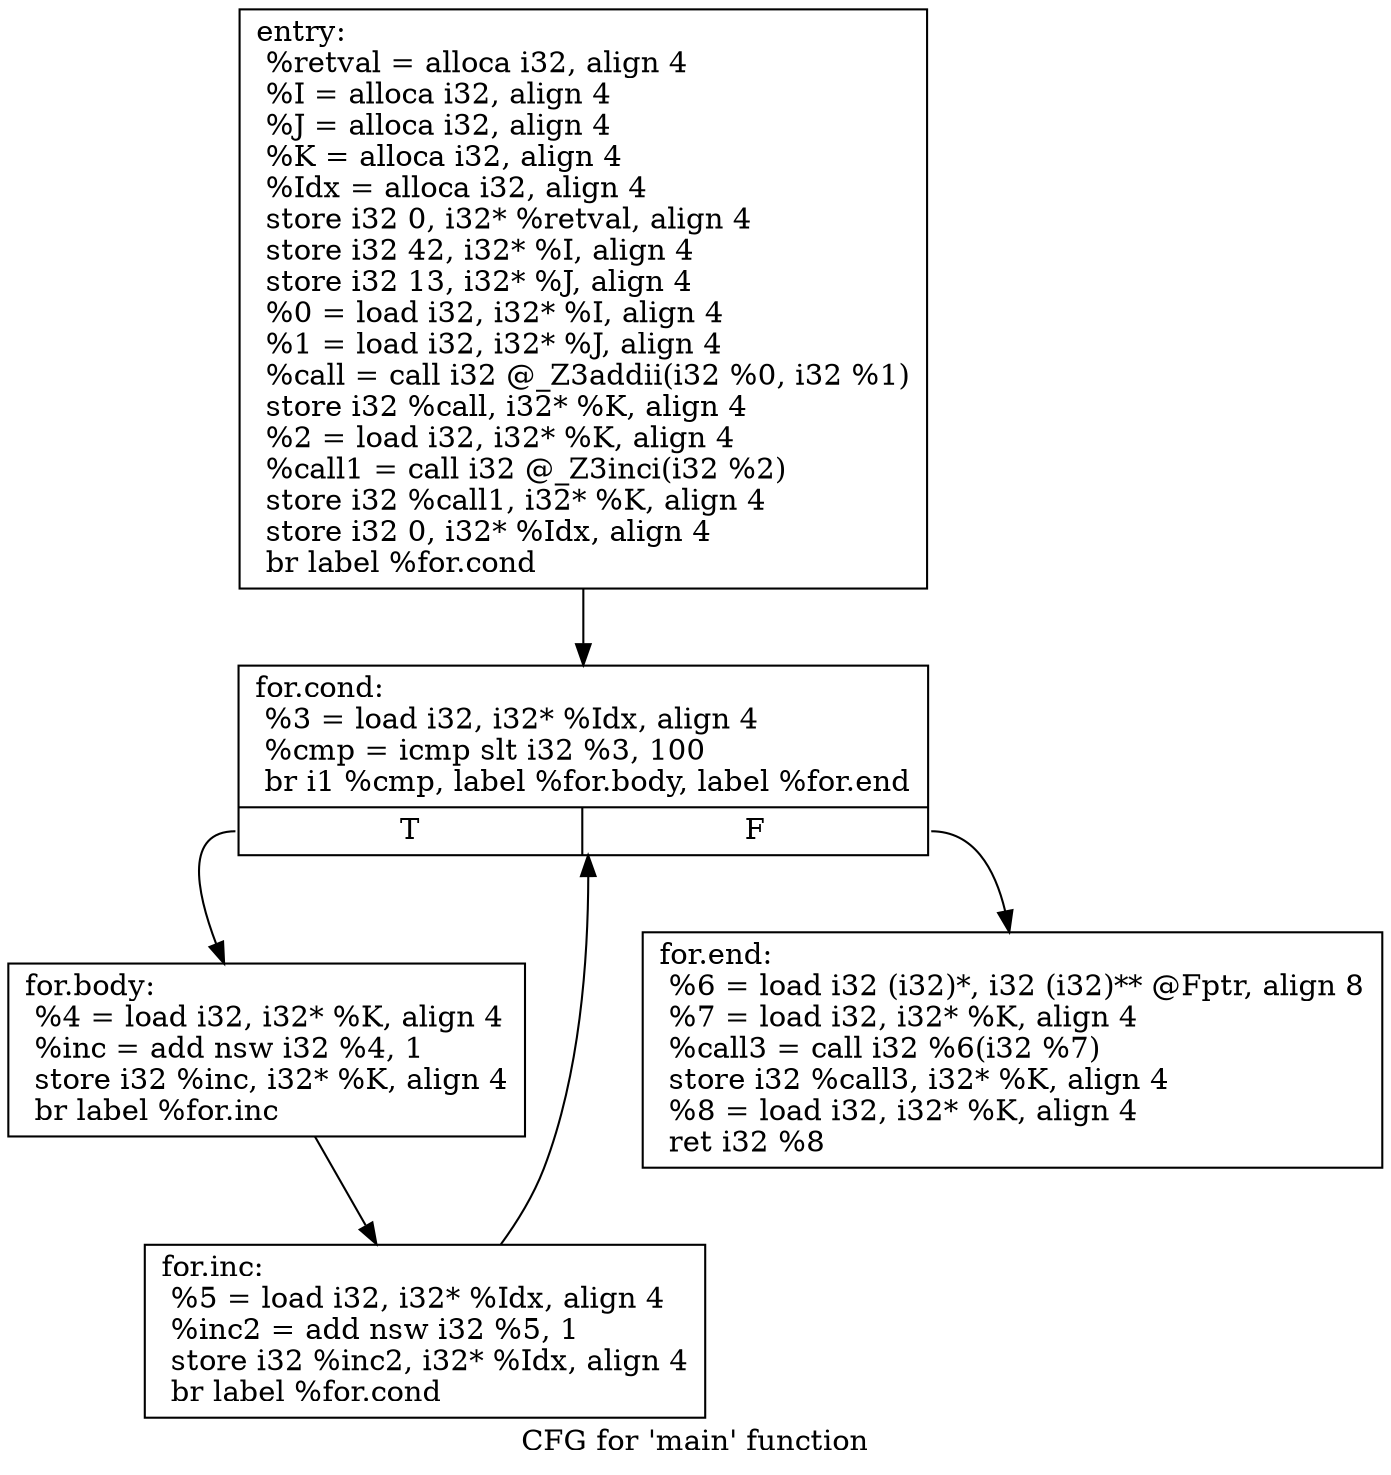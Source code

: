 digraph "CFG for 'main' function" {
	label="CFG for 'main' function";

	Node0x1a88d50 [shape=record,label="{entry:\l  %retval = alloca i32, align 4\l  %I = alloca i32, align 4\l  %J = alloca i32, align 4\l  %K = alloca i32, align 4\l  %Idx = alloca i32, align 4\l  store i32 0, i32* %retval, align 4\l  store i32 42, i32* %I, align 4\l  store i32 13, i32* %J, align 4\l  %0 = load i32, i32* %I, align 4\l  %1 = load i32, i32* %J, align 4\l  %call = call i32 @_Z3addii(i32 %0, i32 %1)\l  store i32 %call, i32* %K, align 4\l  %2 = load i32, i32* %K, align 4\l  %call1 = call i32 @_Z3inci(i32 %2)\l  store i32 %call1, i32* %K, align 4\l  store i32 0, i32* %Idx, align 4\l  br label %for.cond\l}"];
	Node0x1a88d50 -> Node0x1a89800;
	Node0x1a89800 [shape=record,label="{for.cond:                                         \l  %3 = load i32, i32* %Idx, align 4\l  %cmp = icmp slt i32 %3, 100\l  br i1 %cmp, label %for.body, label %for.end\l|{<s0>T|<s1>F}}"];
	Node0x1a89800:s0 -> Node0x1a899e0;
	Node0x1a89800:s1 -> Node0x1a89ac0;
	Node0x1a899e0 [shape=record,label="{for.body:                                         \l  %4 = load i32, i32* %K, align 4\l  %inc = add nsw i32 %4, 1\l  store i32 %inc, i32* %K, align 4\l  br label %for.inc\l}"];
	Node0x1a899e0 -> Node0x1a89e90;
	Node0x1a89e90 [shape=record,label="{for.inc:                                          \l  %5 = load i32, i32* %Idx, align 4\l  %inc2 = add nsw i32 %5, 1\l  store i32 %inc2, i32* %Idx, align 4\l  br label %for.cond\l}"];
	Node0x1a89e90 -> Node0x1a89800;
	Node0x1a89ac0 [shape=record,label="{for.end:                                          \l  %6 = load i32 (i32)*, i32 (i32)** @Fptr, align 8\l  %7 = load i32, i32* %K, align 4\l  %call3 = call i32 %6(i32 %7)\l  store i32 %call3, i32* %K, align 4\l  %8 = load i32, i32* %K, align 4\l  ret i32 %8\l}"];
}
